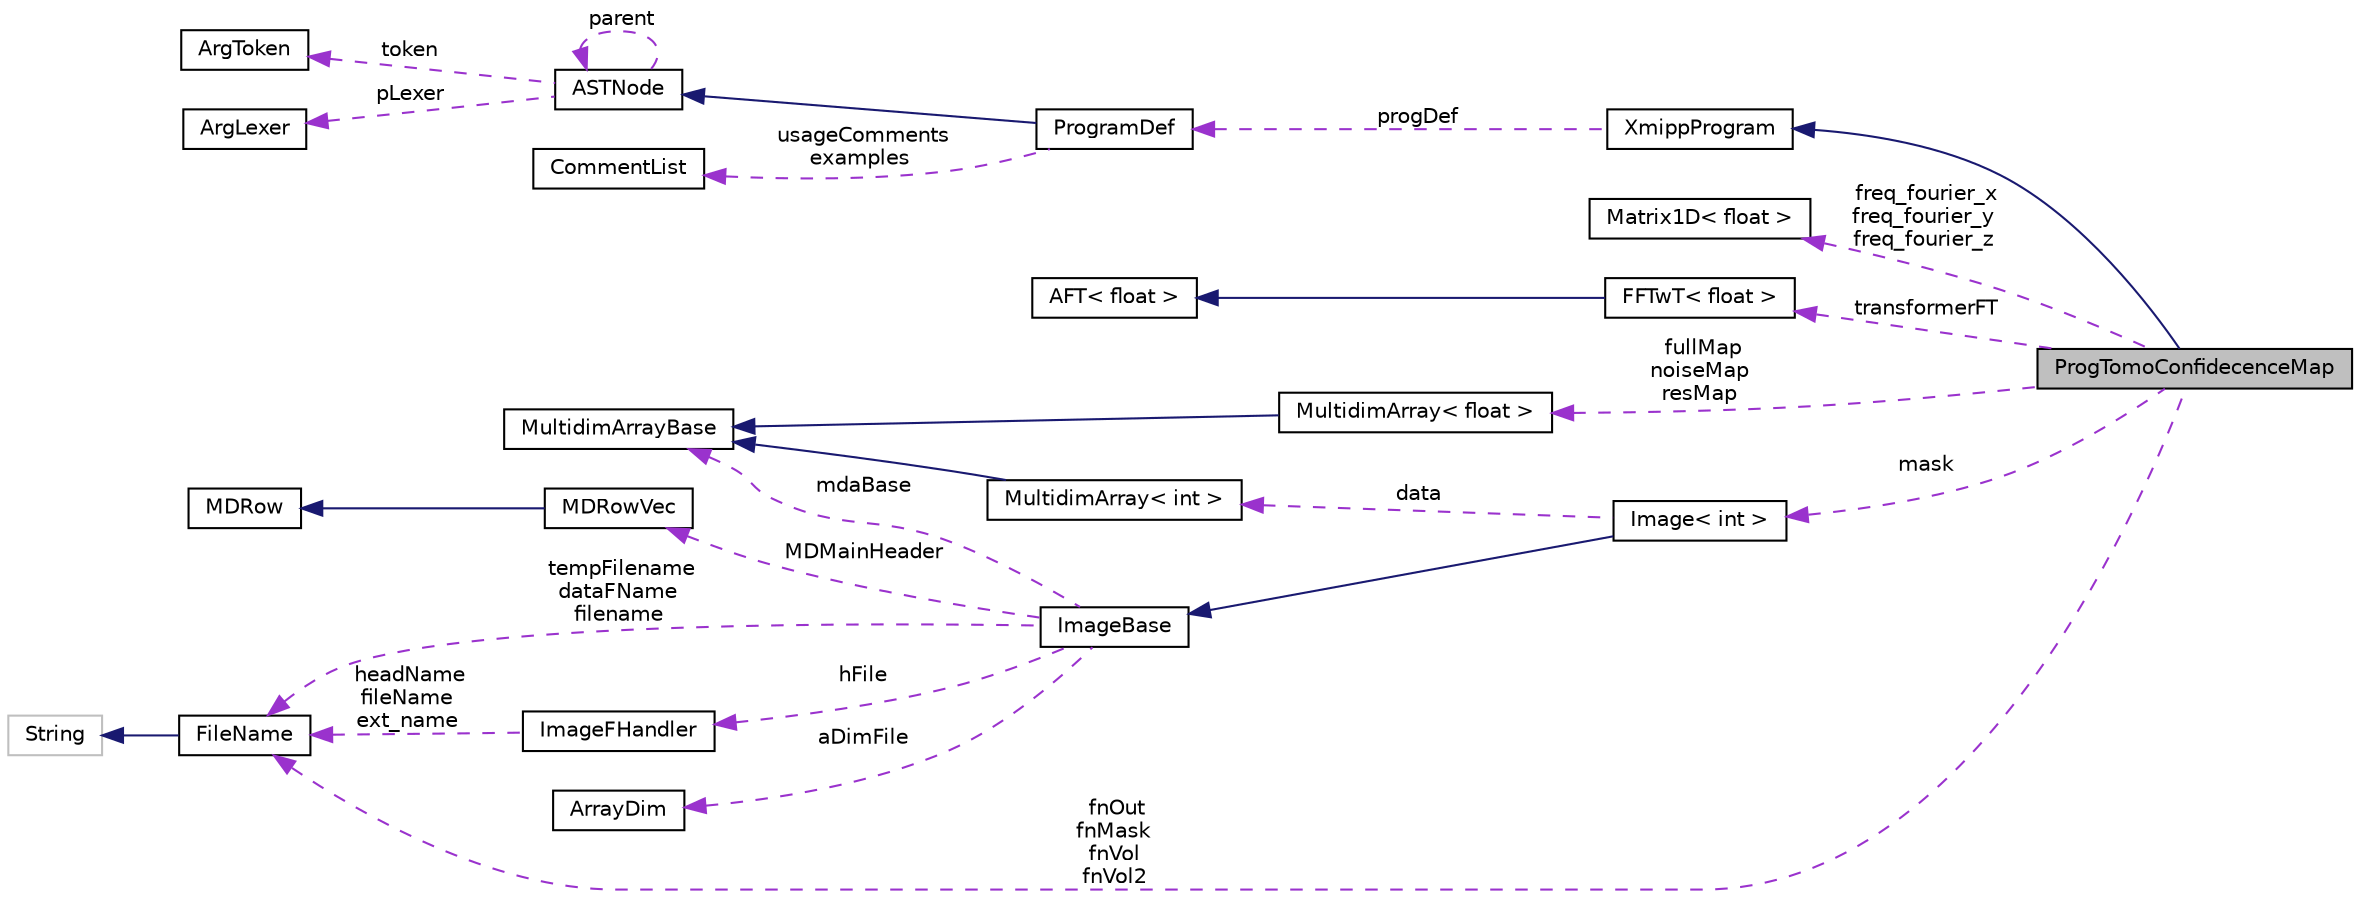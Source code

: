 digraph "ProgTomoConfidecenceMap"
{
  edge [fontname="Helvetica",fontsize="10",labelfontname="Helvetica",labelfontsize="10"];
  node [fontname="Helvetica",fontsize="10",shape=record];
  rankdir="LR";
  Node2 [label="ProgTomoConfidecenceMap",height=0.2,width=0.4,color="black", fillcolor="grey75", style="filled", fontcolor="black"];
  Node3 -> Node2 [dir="back",color="midnightblue",fontsize="10",style="solid",fontname="Helvetica"];
  Node3 [label="XmippProgram",height=0.2,width=0.4,color="black", fillcolor="white", style="filled",URL="$classXmippProgram.html"];
  Node4 -> Node3 [dir="back",color="darkorchid3",fontsize="10",style="dashed",label=" progDef" ,fontname="Helvetica"];
  Node4 [label="ProgramDef",height=0.2,width=0.4,color="black", fillcolor="white", style="filled",URL="$classProgramDef.html"];
  Node5 -> Node4 [dir="back",color="midnightblue",fontsize="10",style="solid",fontname="Helvetica"];
  Node5 [label="ASTNode",height=0.2,width=0.4,color="black", fillcolor="white", style="filled",URL="$classASTNode.html"];
  Node6 -> Node5 [dir="back",color="darkorchid3",fontsize="10",style="dashed",label=" token" ,fontname="Helvetica"];
  Node6 [label="ArgToken",height=0.2,width=0.4,color="black", fillcolor="white", style="filled",URL="$classArgToken.html"];
  Node7 -> Node5 [dir="back",color="darkorchid3",fontsize="10",style="dashed",label=" pLexer" ,fontname="Helvetica"];
  Node7 [label="ArgLexer",height=0.2,width=0.4,color="black", fillcolor="white", style="filled",URL="$classArgLexer.html"];
  Node5 -> Node5 [dir="back",color="darkorchid3",fontsize="10",style="dashed",label=" parent" ,fontname="Helvetica"];
  Node8 -> Node4 [dir="back",color="darkorchid3",fontsize="10",style="dashed",label=" usageComments\nexamples" ,fontname="Helvetica"];
  Node8 [label="CommentList",height=0.2,width=0.4,color="black", fillcolor="white", style="filled",URL="$classCommentList.html"];
  Node9 -> Node2 [dir="back",color="darkorchid3",fontsize="10",style="dashed",label=" freq_fourier_x\nfreq_fourier_y\nfreq_fourier_z" ,fontname="Helvetica"];
  Node9 [label="Matrix1D\< float \>",height=0.2,width=0.4,color="black", fillcolor="white", style="filled",URL="$classMatrix1D.html"];
  Node10 -> Node2 [dir="back",color="darkorchid3",fontsize="10",style="dashed",label=" transformerFT" ,fontname="Helvetica"];
  Node10 [label="FFTwT\< float \>",height=0.2,width=0.4,color="black", fillcolor="white", style="filled",URL="$classFFTwT.html"];
  Node11 -> Node10 [dir="back",color="midnightblue",fontsize="10",style="solid",fontname="Helvetica"];
  Node11 [label="AFT\< float \>",height=0.2,width=0.4,color="black", fillcolor="white", style="filled",URL="$classAFT.html"];
  Node12 -> Node2 [dir="back",color="darkorchid3",fontsize="10",style="dashed",label=" fullMap\nnoiseMap\nresMap" ,fontname="Helvetica"];
  Node12 [label="MultidimArray\< float \>",height=0.2,width=0.4,color="black", fillcolor="white", style="filled",URL="$classMultidimArray.html"];
  Node13 -> Node12 [dir="back",color="midnightblue",fontsize="10",style="solid",fontname="Helvetica"];
  Node13 [label="MultidimArrayBase",height=0.2,width=0.4,color="black", fillcolor="white", style="filled",URL="$classMultidimArrayBase.html"];
  Node14 -> Node2 [dir="back",color="darkorchid3",fontsize="10",style="dashed",label=" mask" ,fontname="Helvetica"];
  Node14 [label="Image\< int \>",height=0.2,width=0.4,color="black", fillcolor="white", style="filled",URL="$classImage.html"];
  Node15 -> Node14 [dir="back",color="midnightblue",fontsize="10",style="solid",fontname="Helvetica"];
  Node15 [label="ImageBase",height=0.2,width=0.4,color="black", fillcolor="white", style="filled",URL="$classImageBase.html",tooltip="Image base class. "];
  Node13 -> Node15 [dir="back",color="darkorchid3",fontsize="10",style="dashed",label=" mdaBase" ,fontname="Helvetica"];
  Node16 -> Node15 [dir="back",color="darkorchid3",fontsize="10",style="dashed",label=" MDMainHeader" ,fontname="Helvetica"];
  Node16 [label="MDRowVec",height=0.2,width=0.4,color="black", fillcolor="white", style="filled",URL="$classMDRowVec.html"];
  Node17 -> Node16 [dir="back",color="midnightblue",fontsize="10",style="solid",fontname="Helvetica"];
  Node17 [label="MDRow",height=0.2,width=0.4,color="black", fillcolor="white", style="filled",URL="$classMDRow.html"];
  Node18 -> Node15 [dir="back",color="darkorchid3",fontsize="10",style="dashed",label=" hFile" ,fontname="Helvetica"];
  Node18 [label="ImageFHandler",height=0.2,width=0.4,color="black", fillcolor="white", style="filled",URL="$structImageFHandler.html"];
  Node19 -> Node18 [dir="back",color="darkorchid3",fontsize="10",style="dashed",label=" headName\nfileName\next_name" ,fontname="Helvetica"];
  Node19 [label="FileName",height=0.2,width=0.4,color="black", fillcolor="white", style="filled",URL="$classFileName.html"];
  Node20 -> Node19 [dir="back",color="midnightblue",fontsize="10",style="solid",fontname="Helvetica"];
  Node20 [label="String",height=0.2,width=0.4,color="grey75", fillcolor="white", style="filled"];
  Node21 -> Node15 [dir="back",color="darkorchid3",fontsize="10",style="dashed",label=" aDimFile" ,fontname="Helvetica"];
  Node21 [label="ArrayDim",height=0.2,width=0.4,color="black", fillcolor="white", style="filled",URL="$structArrayDim.html"];
  Node19 -> Node15 [dir="back",color="darkorchid3",fontsize="10",style="dashed",label=" tempFilename\ndataFName\nfilename" ,fontname="Helvetica"];
  Node22 -> Node14 [dir="back",color="darkorchid3",fontsize="10",style="dashed",label=" data" ,fontname="Helvetica"];
  Node22 [label="MultidimArray\< int \>",height=0.2,width=0.4,color="black", fillcolor="white", style="filled",URL="$classMultidimArray.html"];
  Node13 -> Node22 [dir="back",color="midnightblue",fontsize="10",style="solid",fontname="Helvetica"];
  Node19 -> Node2 [dir="back",color="darkorchid3",fontsize="10",style="dashed",label=" fnOut\nfnMask\nfnVol\nfnVol2" ,fontname="Helvetica"];
}
